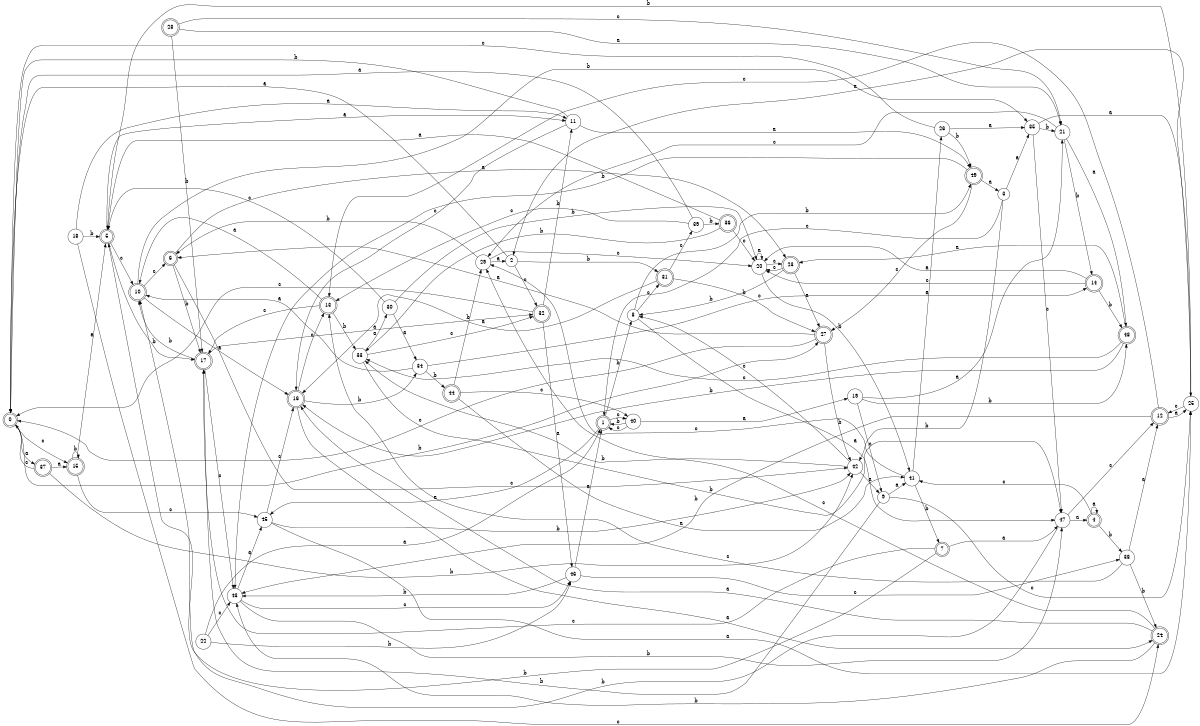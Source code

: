 digraph n40_1 {
__start0 [label="" shape="none"];

rankdir=LR;
size="8,5";

s0 [style="rounded,filled", color="black", fillcolor="white" shape="doublecircle", label="0"];
s1 [style="rounded,filled", color="black", fillcolor="white" shape="doublecircle", label="1"];
s2 [style="filled", color="black", fillcolor="white" shape="circle", label="2"];
s3 [style="filled", color="black", fillcolor="white" shape="circle", label="3"];
s4 [style="rounded,filled", color="black", fillcolor="white" shape="doublecircle", label="4"];
s5 [style="rounded,filled", color="black", fillcolor="white" shape="doublecircle", label="5"];
s6 [style="rounded,filled", color="black", fillcolor="white" shape="doublecircle", label="6"];
s7 [style="rounded,filled", color="black", fillcolor="white" shape="doublecircle", label="7"];
s8 [style="filled", color="black", fillcolor="white" shape="circle", label="8"];
s9 [style="filled", color="black", fillcolor="white" shape="circle", label="9"];
s10 [style="rounded,filled", color="black", fillcolor="white" shape="doublecircle", label="10"];
s11 [style="filled", color="black", fillcolor="white" shape="circle", label="11"];
s12 [style="rounded,filled", color="black", fillcolor="white" shape="doublecircle", label="12"];
s13 [style="rounded,filled", color="black", fillcolor="white" shape="doublecircle", label="13"];
s14 [style="rounded,filled", color="black", fillcolor="white" shape="doublecircle", label="14"];
s15 [style="rounded,filled", color="black", fillcolor="white" shape="doublecircle", label="15"];
s16 [style="rounded,filled", color="black", fillcolor="white" shape="doublecircle", label="16"];
s17 [style="rounded,filled", color="black", fillcolor="white" shape="doublecircle", label="17"];
s18 [style="filled", color="black", fillcolor="white" shape="circle", label="18"];
s19 [style="filled", color="black", fillcolor="white" shape="circle", label="19"];
s20 [style="filled", color="black", fillcolor="white" shape="circle", label="20"];
s21 [style="filled", color="black", fillcolor="white" shape="circle", label="21"];
s22 [style="filled", color="black", fillcolor="white" shape="circle", label="22"];
s23 [style="rounded,filled", color="black", fillcolor="white" shape="doublecircle", label="23"];
s24 [style="rounded,filled", color="black", fillcolor="white" shape="doublecircle", label="24"];
s25 [style="filled", color="black", fillcolor="white" shape="circle", label="25"];
s26 [style="filled", color="black", fillcolor="white" shape="circle", label="26"];
s27 [style="rounded,filled", color="black", fillcolor="white" shape="doublecircle", label="27"];
s28 [style="rounded,filled", color="black", fillcolor="white" shape="doublecircle", label="28"];
s29 [style="filled", color="black", fillcolor="white" shape="circle", label="29"];
s30 [style="filled", color="black", fillcolor="white" shape="circle", label="30"];
s31 [style="rounded,filled", color="black", fillcolor="white" shape="doublecircle", label="31"];
s32 [style="rounded,filled", color="black", fillcolor="white" shape="doublecircle", label="32"];
s33 [style="filled", color="black", fillcolor="white" shape="circle", label="33"];
s34 [style="filled", color="black", fillcolor="white" shape="circle", label="34"];
s35 [style="filled", color="black", fillcolor="white" shape="circle", label="35"];
s36 [style="rounded,filled", color="black", fillcolor="white" shape="doublecircle", label="36"];
s37 [style="rounded,filled", color="black", fillcolor="white" shape="doublecircle", label="37"];
s38 [style="filled", color="black", fillcolor="white" shape="circle", label="38"];
s39 [style="filled", color="black", fillcolor="white" shape="circle", label="39"];
s40 [style="filled", color="black", fillcolor="white" shape="circle", label="40"];
s41 [style="filled", color="black", fillcolor="white" shape="circle", label="41"];
s42 [style="filled", color="black", fillcolor="white" shape="circle", label="42"];
s43 [style="filled", color="black", fillcolor="white" shape="circle", label="43"];
s44 [style="rounded,filled", color="black", fillcolor="white" shape="doublecircle", label="44"];
s45 [style="filled", color="black", fillcolor="white" shape="circle", label="45"];
s46 [style="filled", color="black", fillcolor="white" shape="circle", label="46"];
s47 [style="filled", color="black", fillcolor="white" shape="circle", label="47"];
s48 [style="rounded,filled", color="black", fillcolor="white" shape="doublecircle", label="48"];
s49 [style="rounded,filled", color="black", fillcolor="white" shape="doublecircle", label="49"];
s0 -> s37 [label="a"];
s0 -> s27 [label="b"];
s0 -> s15 [label="c"];
s1 -> s45 [label="a"];
s1 -> s8 [label="b"];
s1 -> s40 [label="c"];
s2 -> s0 [label="a"];
s2 -> s31 [label="b"];
s2 -> s32 [label="c"];
s3 -> s35 [label="a"];
s3 -> s42 [label="b"];
s3 -> s1 [label="c"];
s4 -> s4 [label="a"];
s4 -> s38 [label="b"];
s4 -> s41 [label="c"];
s5 -> s11 [label="a"];
s5 -> s17 [label="b"];
s5 -> s10 [label="c"];
s6 -> s23 [label="a"];
s6 -> s17 [label="b"];
s6 -> s42 [label="c"];
s7 -> s47 [label="a"];
s7 -> s5 [label="b"];
s7 -> s17 [label="c"];
s8 -> s47 [label="a"];
s8 -> s49 [label="b"];
s8 -> s31 [label="c"];
s9 -> s41 [label="a"];
s9 -> s17 [label="b"];
s9 -> s25 [label="c"];
s10 -> s16 [label="a"];
s10 -> s35 [label="b"];
s10 -> s6 [label="c"];
s11 -> s49 [label="a"];
s11 -> s0 [label="b"];
s11 -> s16 [label="c"];
s12 -> s25 [label="a"];
s12 -> s43 [label="b"];
s12 -> s13 [label="c"];
s13 -> s10 [label="a"];
s13 -> s33 [label="b"];
s13 -> s17 [label="c"];
s14 -> s20 [label="a"];
s14 -> s48 [label="b"];
s14 -> s20 [label="c"];
s15 -> s5 [label="a"];
s15 -> s15 [label="b"];
s15 -> s45 [label="c"];
s16 -> s24 [label="a"];
s16 -> s34 [label="b"];
s16 -> s13 [label="c"];
s17 -> s32 [label="a"];
s17 -> s10 [label="b"];
s17 -> s43 [label="c"];
s18 -> s11 [label="a"];
s18 -> s5 [label="b"];
s18 -> s24 [label="c"];
s19 -> s21 [label="a"];
s19 -> s48 [label="b"];
s19 -> s9 [label="c"];
s20 -> s20 [label="a"];
s20 -> s41 [label="b"];
s20 -> s23 [label="c"];
s21 -> s48 [label="a"];
s21 -> s14 [label="b"];
s21 -> s29 [label="c"];
s22 -> s1 [label="a"];
s22 -> s46 [label="b"];
s22 -> s43 [label="c"];
s23 -> s27 [label="a"];
s23 -> s8 [label="b"];
s23 -> s20 [label="c"];
s24 -> s16 [label="a"];
s24 -> s43 [label="b"];
s24 -> s29 [label="c"];
s25 -> s2 [label="a"];
s25 -> s5 [label="b"];
s25 -> s12 [label="c"];
s26 -> s35 [label="a"];
s26 -> s49 [label="b"];
s26 -> s0 [label="c"];
s27 -> s6 [label="a"];
s27 -> s42 [label="b"];
s27 -> s0 [label="c"];
s28 -> s21 [label="a"];
s28 -> s17 [label="b"];
s28 -> s21 [label="c"];
s29 -> s2 [label="a"];
s29 -> s6 [label="b"];
s29 -> s20 [label="c"];
s30 -> s34 [label="a"];
s30 -> s20 [label="b"];
s30 -> s5 [label="c"];
s31 -> s16 [label="a"];
s31 -> s27 [label="b"];
s31 -> s39 [label="c"];
s32 -> s46 [label="a"];
s32 -> s11 [label="b"];
s32 -> s0 [label="c"];
s33 -> s30 [label="a"];
s33 -> s47 [label="b"];
s33 -> s32 [label="c"];
s34 -> s10 [label="a"];
s34 -> s44 [label="b"];
s34 -> s14 [label="c"];
s35 -> s25 [label="a"];
s35 -> s21 [label="b"];
s35 -> s47 [label="c"];
s36 -> s5 [label="a"];
s36 -> s33 [label="b"];
s36 -> s20 [label="c"];
s37 -> s15 [label="a"];
s37 -> s42 [label="b"];
s37 -> s0 [label="c"];
s38 -> s12 [label="a"];
s38 -> s24 [label="b"];
s38 -> s13 [label="c"];
s39 -> s0 [label="a"];
s39 -> s36 [label="b"];
s39 -> s13 [label="c"];
s40 -> s19 [label="a"];
s40 -> s1 [label="b"];
s40 -> s1 [label="c"];
s41 -> s26 [label="a"];
s41 -> s7 [label="b"];
s41 -> s29 [label="c"];
s42 -> s9 [label="a"];
s42 -> s33 [label="b"];
s42 -> s8 [label="c"];
s43 -> s45 [label="a"];
s43 -> s47 [label="b"];
s43 -> s46 [label="c"];
s44 -> s41 [label="a"];
s44 -> s29 [label="b"];
s44 -> s40 [label="c"];
s45 -> s25 [label="a"];
s45 -> s42 [label="b"];
s45 -> s16 [label="c"];
s46 -> s1 [label="a"];
s46 -> s43 [label="b"];
s46 -> s38 [label="c"];
s47 -> s4 [label="a"];
s47 -> s10 [label="b"];
s47 -> s12 [label="c"];
s48 -> s23 [label="a"];
s48 -> s16 [label="b"];
s48 -> s33 [label="c"];
s49 -> s3 [label="a"];
s49 -> s43 [label="b"];
s49 -> s27 [label="c"];

}